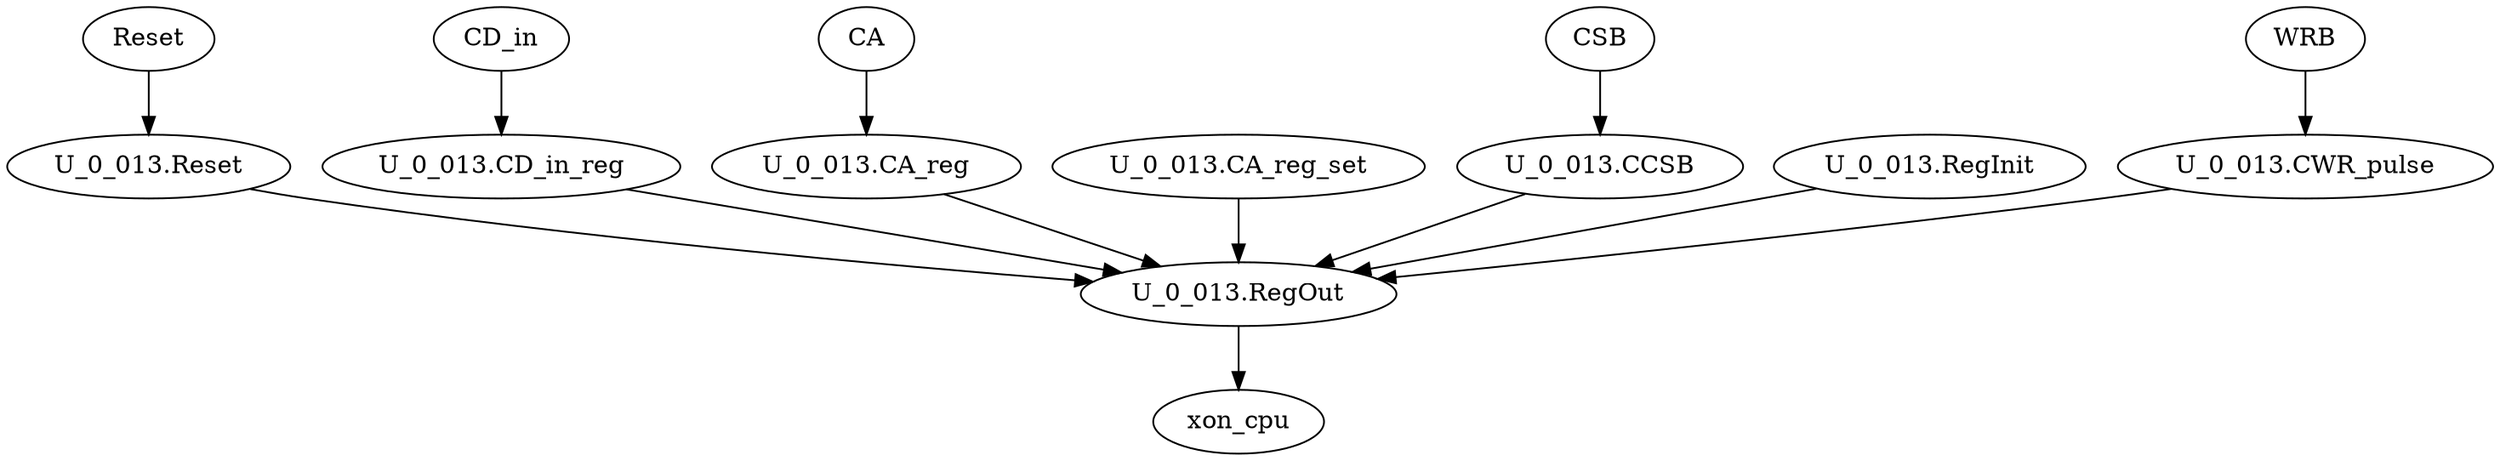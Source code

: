 strict digraph "" {
	"U_0_013.CWR_pulse"	 [complexity=4,
		importance=0.01541508742,
		rank=0.00385377185501];
	"U_0_013.RegOut"	 [complexity=0,
		importance=0.0136486911662,
		rank=0.0];
	"U_0_013.CWR_pulse" -> "U_0_013.RegOut";
	xon_cpu	 [complexity=0,
		importance=0.00571852560641,
		rank=0.0];
	"U_0_013.RegOut" -> xon_cpu;
	Reset	 [complexity=1,
		importance=0.0308170945521,
		rank=0.0308170945521];
	"U_0_013.Reset"	 [complexity=1,
		importance=0.029063591725,
		rank=0.029063591725];
	Reset -> "U_0_013.Reset";
	"U_0_013.CD_in_reg"	 [complexity=2,
		importance=0.0154295925251,
		rank=0.00771479626255];
	"U_0_013.CD_in_reg" -> "U_0_013.RegOut";
	"U_0_013.CA_reg"	 [complexity=4,
		importance=0.01541508742,
		rank=0.00385377185501];
	"U_0_013.CA_reg" -> "U_0_013.RegOut";
	CA	 [complexity=4,
		importance=0.0171685902472,
		rank=0.00429214756179];
	CA -> "U_0_013.CA_reg";
	"U_0_013.CA_reg_set"	 [complexity=4,
		importance=0.0154021939933,
		rank=0.00385054849833];
	"U_0_013.CA_reg_set" -> "U_0_013.RegOut";
	"U_0_013.Reset" -> "U_0_013.RegOut";
	CD_in	 [complexity=2,
		importance=0.0171830953522,
		rank=0.00859154767611];
	CD_in -> "U_0_013.CD_in_reg";
	"U_0_013.CCSB"	 [complexity=4,
		importance=0.01541508742,
		rank=0.00385377185501];
	"U_0_013.CCSB" -> "U_0_013.RegOut";
	"U_0_013.RegInit"	 [complexity=2,
		importance=0.0154021939933,
		rank=0.00770109699667];
	"U_0_013.RegInit" -> "U_0_013.RegOut";
	WRB	 [complexity=4,
		importance=0.0171685902472,
		rank=0.00429214756179];
	WRB -> "U_0_013.CWR_pulse";
	CSB	 [complexity=4,
		importance=0.0171685902472,
		rank=0.00429214756179];
	CSB -> "U_0_013.CCSB";
}
